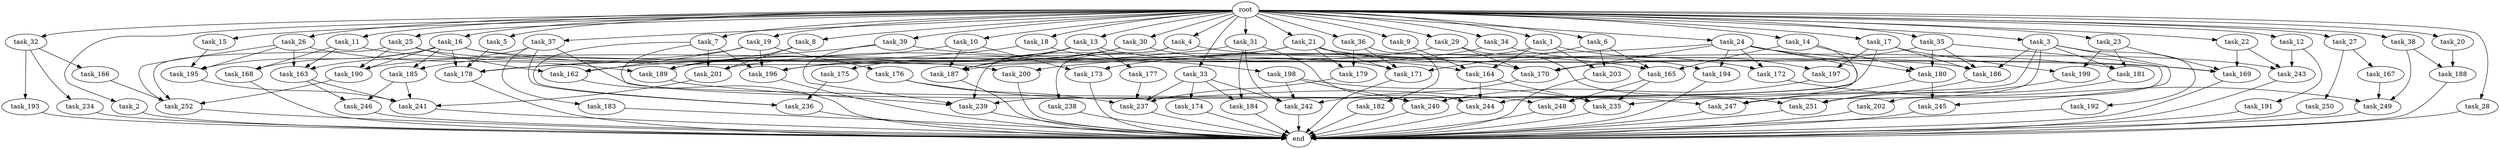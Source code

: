 digraph G {
  root [size="0.000000"];
  task_11 [size="1024.000000"];
  task_234 [size="549755813888.000000"];
  task_239 [size="1185410973696.000000"];
  task_185 [size="1408749273088.000000"];
  task_2 [size="1024.000000"];
  task_182 [size="858993459200.000000"];
  task_21 [size="1024.000000"];
  task_164 [size="1108101562368.000000"];
  task_23 [size="1024.000000"];
  task_35 [size="1024.000000"];
  task_162 [size="1692217114624.000000"];
  task_33 [size="1024.000000"];
  task_176 [size="858993459200.000000"];
  task_167 [size="420906795008.000000"];
  task_14 [size="1024.000000"];
  task_246 [size="970662608896.000000"];
  task_178 [size="1537598291968.000000"];
  task_3 [size="1024.000000"];
  task_249 [size="1769526525952.000000"];
  task_236 [size="1331439861760.000000"];
  task_199 [size="1116691496960.000000"];
  task_196 [size="2688649527296.000000"];
  task_187 [size="1529008357376.000000"];
  task_203 [size="841813590016.000000"];
  task_28 [size="1024.000000"];
  task_201 [size="1357209665536.000000"];
  task_173 [size="455266533376.000000"];
  task_22 [size="1024.000000"];
  task_165 [size="1005022347264.000000"];
  task_242 [size="1013612281856.000000"];
  task_5 [size="1024.000000"];
  task_30 [size="1024.000000"];
  task_179 [size="936302870528.000000"];
  task_193 [size="549755813888.000000"];
  end [size="0.000000"];
  task_183 [size="695784701952.000000"];
  task_9 [size="1024.000000"];
  task_244 [size="188978561024.000000"];
  task_250 [size="420906795008.000000"];
  task_168 [size="858993459200.000000"];
  task_27 [size="1024.000000"];
  task_238 [size="137438953472.000000"];
  task_195 [size="1520418422784.000000"];
  task_20 [size="1024.000000"];
  task_166 [size="549755813888.000000"];
  task_175 [size="137438953472.000000"];
  task_37 [size="1024.000000"];
  task_245 [size="343597383680.000000"];
  task_194 [size="584115552256.000000"];
  task_197 [size="1116691496960.000000"];
  task_247 [size="807453851648.000000"];
  task_200 [size="1245540515840.000000"];
  task_252 [size="2637109919744.000000"];
  task_39 [size="1024.000000"];
  task_186 [size="1769526525952.000000"];
  task_198 [size="137438953472.000000"];
  task_163 [size="1554778161152.000000"];
  task_172 [size="627065225216.000000"];
  task_251 [size="2104533975040.000000"];
  task_202 [size="214748364800.000000"];
  task_8 [size="1024.000000"];
  task_191 [size="34359738368.000000"];
  task_188 [size="936302870528.000000"];
  task_24 [size="1024.000000"];
  task_31 [size="1024.000000"];
  task_12 [size="1024.000000"];
  task_32 [size="1024.000000"];
  task_189 [size="2379411881984.000000"];
  task_171 [size="1906965479424.000000"];
  task_243 [size="326417514496.000000"];
  task_10 [size="1024.000000"];
  task_29 [size="1024.000000"];
  task_241 [size="1881195675648.000000"];
  task_1 [size="1024.000000"];
  task_34 [size="1024.000000"];
  task_192 [size="309237645312.000000"];
  task_4 [size="1024.000000"];
  task_13 [size="1024.000000"];
  task_36 [size="1024.000000"];
  task_170 [size="1932735283200.000000"];
  task_235 [size="1151051235328.000000"];
  task_16 [size="1024.000000"];
  task_181 [size="867583393792.000000"];
  task_15 [size="1024.000000"];
  task_177 [size="549755813888.000000"];
  task_248 [size="1073741824000.000000"];
  task_18 [size="1024.000000"];
  task_26 [size="1024.000000"];
  task_180 [size="798863917056.000000"];
  task_25 [size="1024.000000"];
  task_19 [size="1024.000000"];
  task_169 [size="1400159338496.000000"];
  task_38 [size="1024.000000"];
  task_184 [size="154618822656.000000"];
  task_17 [size="1024.000000"];
  task_190 [size="1322849927168.000000"];
  task_237 [size="678604832768.000000"];
  task_240 [size="1829656068096.000000"];
  task_6 [size="1024.000000"];
  task_7 [size="1024.000000"];
  task_174 [size="77309411328.000000"];

  root -> task_11 [size="1.000000"];
  root -> task_28 [size="1.000000"];
  root -> task_10 [size="1.000000"];
  root -> task_20 [size="1.000000"];
  root -> task_2 [size="1.000000"];
  root -> task_4 [size="1.000000"];
  root -> task_13 [size="1.000000"];
  root -> task_39 [size="1.000000"];
  root -> task_21 [size="1.000000"];
  root -> task_16 [size="1.000000"];
  root -> task_22 [size="1.000000"];
  root -> task_15 [size="1.000000"];
  root -> task_36 [size="1.000000"];
  root -> task_33 [size="1.000000"];
  root -> task_1 [size="1.000000"];
  root -> task_5 [size="1.000000"];
  root -> task_14 [size="1.000000"];
  root -> task_18 [size="1.000000"];
  root -> task_26 [size="1.000000"];
  root -> task_6 [size="1.000000"];
  root -> task_25 [size="1.000000"];
  root -> task_24 [size="1.000000"];
  root -> task_9 [size="1.000000"];
  root -> task_23 [size="1.000000"];
  root -> task_3 [size="1.000000"];
  root -> task_19 [size="1.000000"];
  root -> task_27 [size="1.000000"];
  root -> task_35 [size="1.000000"];
  root -> task_38 [size="1.000000"];
  root -> task_17 [size="1.000000"];
  root -> task_31 [size="1.000000"];
  root -> task_12 [size="1.000000"];
  root -> task_32 [size="1.000000"];
  root -> task_34 [size="1.000000"];
  root -> task_37 [size="1.000000"];
  root -> task_30 [size="1.000000"];
  root -> task_8 [size="1.000000"];
  root -> task_7 [size="1.000000"];
  root -> task_29 [size="1.000000"];
  task_11 -> task_168 [size="301989888.000000"];
  task_11 -> task_163 [size="301989888.000000"];
  task_11 -> task_170 [size="301989888.000000"];
  task_234 -> end [size="1.000000"];
  task_239 -> end [size="1.000000"];
  task_185 -> task_241 [size="536870912.000000"];
  task_185 -> task_246 [size="536870912.000000"];
  task_2 -> end [size="1.000000"];
  task_182 -> end [size="1.000000"];
  task_21 -> task_179 [size="75497472.000000"];
  task_21 -> task_190 [size="75497472.000000"];
  task_21 -> task_201 [size="75497472.000000"];
  task_21 -> task_172 [size="75497472.000000"];
  task_21 -> task_171 [size="75497472.000000"];
  task_21 -> task_243 [size="75497472.000000"];
  task_164 -> task_235 [size="75497472.000000"];
  task_164 -> task_244 [size="75497472.000000"];
  task_23 -> task_199 [size="411041792.000000"];
  task_23 -> task_169 [size="411041792.000000"];
  task_23 -> task_181 [size="411041792.000000"];
  task_35 -> task_186 [size="209715200.000000"];
  task_35 -> task_180 [size="209715200.000000"];
  task_35 -> task_202 [size="209715200.000000"];
  task_35 -> task_170 [size="209715200.000000"];
  task_162 -> end [size="1.000000"];
  task_33 -> task_242 [size="75497472.000000"];
  task_33 -> task_174 [size="75497472.000000"];
  task_33 -> task_237 [size="75497472.000000"];
  task_33 -> task_184 [size="75497472.000000"];
  task_176 -> task_237 [size="301989888.000000"];
  task_176 -> task_248 [size="301989888.000000"];
  task_167 -> task_249 [size="209715200.000000"];
  task_14 -> task_244 [size="33554432.000000"];
  task_14 -> task_180 [size="33554432.000000"];
  task_14 -> task_165 [size="33554432.000000"];
  task_246 -> end [size="1.000000"];
  task_178 -> end [size="1.000000"];
  task_3 -> task_186 [size="301989888.000000"];
  task_3 -> task_235 [size="301989888.000000"];
  task_3 -> task_181 [size="301989888.000000"];
  task_3 -> task_240 [size="301989888.000000"];
  task_3 -> task_245 [size="301989888.000000"];
  task_3 -> task_192 [size="301989888.000000"];
  task_249 -> end [size="1.000000"];
  task_236 -> end [size="1.000000"];
  task_199 -> task_247 [size="75497472.000000"];
  task_196 -> end [size="1.000000"];
  task_187 -> end [size="1.000000"];
  task_203 -> end [size="1.000000"];
  task_28 -> end [size="1.000000"];
  task_201 -> task_241 [size="679477248.000000"];
  task_173 -> end [size="1.000000"];
  task_22 -> task_169 [size="209715200.000000"];
  task_22 -> task_243 [size="209715200.000000"];
  task_165 -> task_235 [size="209715200.000000"];
  task_165 -> task_248 [size="209715200.000000"];
  task_242 -> end [size="1.000000"];
  task_5 -> task_178 [size="679477248.000000"];
  task_30 -> task_164 [size="134217728.000000"];
  task_30 -> task_175 [size="134217728.000000"];
  task_30 -> task_187 [size="134217728.000000"];
  task_179 -> task_237 [size="209715200.000000"];
  task_193 -> end [size="1.000000"];
  task_183 -> end [size="1.000000"];
  task_9 -> task_164 [size="536870912.000000"];
  task_244 -> end [size="1.000000"];
  task_250 -> end [size="1.000000"];
  task_168 -> end [size="1.000000"];
  task_27 -> task_250 [size="411041792.000000"];
  task_27 -> task_167 [size="411041792.000000"];
  task_238 -> end [size="1.000000"];
  task_195 -> task_241 [size="209715200.000000"];
  task_20 -> task_188 [size="75497472.000000"];
  task_166 -> task_252 [size="679477248.000000"];
  task_175 -> task_236 [size="209715200.000000"];
  task_37 -> task_247 [size="679477248.000000"];
  task_37 -> task_183 [size="679477248.000000"];
  task_37 -> task_236 [size="679477248.000000"];
  task_37 -> task_163 [size="679477248.000000"];
  task_245 -> end [size="1.000000"];
  task_194 -> end [size="1.000000"];
  task_197 -> task_240 [size="536870912.000000"];
  task_247 -> end [size="1.000000"];
  task_200 -> end [size="1.000000"];
  task_252 -> end [size="1.000000"];
  task_39 -> task_169 [size="209715200.000000"];
  task_39 -> task_239 [size="209715200.000000"];
  task_39 -> task_178 [size="209715200.000000"];
  task_186 -> task_251 [size="679477248.000000"];
  task_198 -> task_235 [size="536870912.000000"];
  task_198 -> task_242 [size="536870912.000000"];
  task_198 -> task_240 [size="536870912.000000"];
  task_163 -> task_241 [size="411041792.000000"];
  task_163 -> task_246 [size="411041792.000000"];
  task_172 -> task_249 [size="679477248.000000"];
  task_251 -> end [size="1.000000"];
  task_202 -> end [size="1.000000"];
  task_8 -> task_201 [size="838860800.000000"];
  task_8 -> task_189 [size="838860800.000000"];
  task_191 -> end [size="1.000000"];
  task_188 -> end [size="1.000000"];
  task_24 -> task_180 [size="536870912.000000"];
  task_24 -> task_194 [size="536870912.000000"];
  task_24 -> task_200 [size="536870912.000000"];
  task_24 -> task_172 [size="536870912.000000"];
  task_24 -> task_169 [size="536870912.000000"];
  task_24 -> task_170 [size="536870912.000000"];
  task_24 -> task_248 [size="536870912.000000"];
  task_31 -> task_242 [size="75497472.000000"];
  task_31 -> task_244 [size="75497472.000000"];
  task_31 -> task_178 [size="75497472.000000"];
  task_31 -> task_184 [size="75497472.000000"];
  task_12 -> task_191 [size="33554432.000000"];
  task_12 -> task_243 [size="33554432.000000"];
  task_32 -> task_193 [size="536870912.000000"];
  task_32 -> task_234 [size="536870912.000000"];
  task_32 -> task_166 [size="536870912.000000"];
  task_189 -> task_239 [size="134217728.000000"];
  task_171 -> end [size="1.000000"];
  task_243 -> end [size="1.000000"];
  task_10 -> task_173 [size="411041792.000000"];
  task_10 -> task_187 [size="411041792.000000"];
  task_10 -> task_189 [size="411041792.000000"];
  task_29 -> task_251 [size="838860800.000000"];
  task_29 -> task_170 [size="838860800.000000"];
  task_29 -> task_196 [size="838860800.000000"];
  task_241 -> end [size="1.000000"];
  task_1 -> task_164 [size="411041792.000000"];
  task_1 -> task_203 [size="411041792.000000"];
  task_1 -> task_197 [size="411041792.000000"];
  task_1 -> task_187 [size="411041792.000000"];
  task_34 -> task_173 [size="33554432.000000"];
  task_34 -> task_194 [size="33554432.000000"];
  task_192 -> end [size="1.000000"];
  task_4 -> task_181 [size="134217728.000000"];
  task_4 -> task_239 [size="134217728.000000"];
  task_4 -> task_238 [size="134217728.000000"];
  task_13 -> task_196 [size="536870912.000000"];
  task_13 -> task_171 [size="536870912.000000"];
  task_13 -> task_177 [size="536870912.000000"];
  task_13 -> task_187 [size="536870912.000000"];
  task_13 -> task_189 [size="536870912.000000"];
  task_36 -> task_179 [size="838860800.000000"];
  task_36 -> task_171 [size="838860800.000000"];
  task_36 -> task_182 [size="838860800.000000"];
  task_170 -> task_242 [size="301989888.000000"];
  task_235 -> end [size="1.000000"];
  task_16 -> task_186 [size="536870912.000000"];
  task_16 -> task_195 [size="536870912.000000"];
  task_16 -> task_185 [size="536870912.000000"];
  task_16 -> task_178 [size="536870912.000000"];
  task_16 -> task_168 [size="536870912.000000"];
  task_16 -> task_165 [size="536870912.000000"];
  task_16 -> task_190 [size="536870912.000000"];
  task_181 -> task_251 [size="536870912.000000"];
  task_15 -> task_195 [size="411041792.000000"];
  task_177 -> task_237 [size="75497472.000000"];
  task_248 -> end [size="1.000000"];
  task_18 -> task_162 [size="134217728.000000"];
  task_18 -> task_198 [size="134217728.000000"];
  task_26 -> task_163 [size="536870912.000000"];
  task_26 -> task_195 [size="536870912.000000"];
  task_26 -> task_252 [size="536870912.000000"];
  task_26 -> task_189 [size="536870912.000000"];
  task_180 -> task_245 [size="33554432.000000"];
  task_180 -> task_247 [size="33554432.000000"];
  task_25 -> task_162 [size="679477248.000000"];
  task_25 -> task_252 [size="679477248.000000"];
  task_25 -> task_200 [size="679477248.000000"];
  task_25 -> task_190 [size="679477248.000000"];
  task_19 -> task_196 [size="838860800.000000"];
  task_19 -> task_176 [size="838860800.000000"];
  task_19 -> task_185 [size="838860800.000000"];
  task_19 -> task_162 [size="838860800.000000"];
  task_169 -> end [size="1.000000"];
  task_38 -> task_188 [size="838860800.000000"];
  task_38 -> task_249 [size="838860800.000000"];
  task_184 -> end [size="1.000000"];
  task_17 -> task_186 [size="679477248.000000"];
  task_17 -> task_199 [size="679477248.000000"];
  task_17 -> task_197 [size="679477248.000000"];
  task_17 -> task_239 [size="679477248.000000"];
  task_190 -> task_252 [size="679477248.000000"];
  task_237 -> end [size="1.000000"];
  task_240 -> end [size="1.000000"];
  task_6 -> task_203 [size="411041792.000000"];
  task_6 -> task_171 [size="411041792.000000"];
  task_6 -> task_165 [size="411041792.000000"];
  task_7 -> task_196 [size="411041792.000000"];
  task_7 -> task_201 [size="411041792.000000"];
  task_7 -> task_236 [size="411041792.000000"];
  task_7 -> task_240 [size="411041792.000000"];
  task_174 -> end [size="1.000000"];
}
